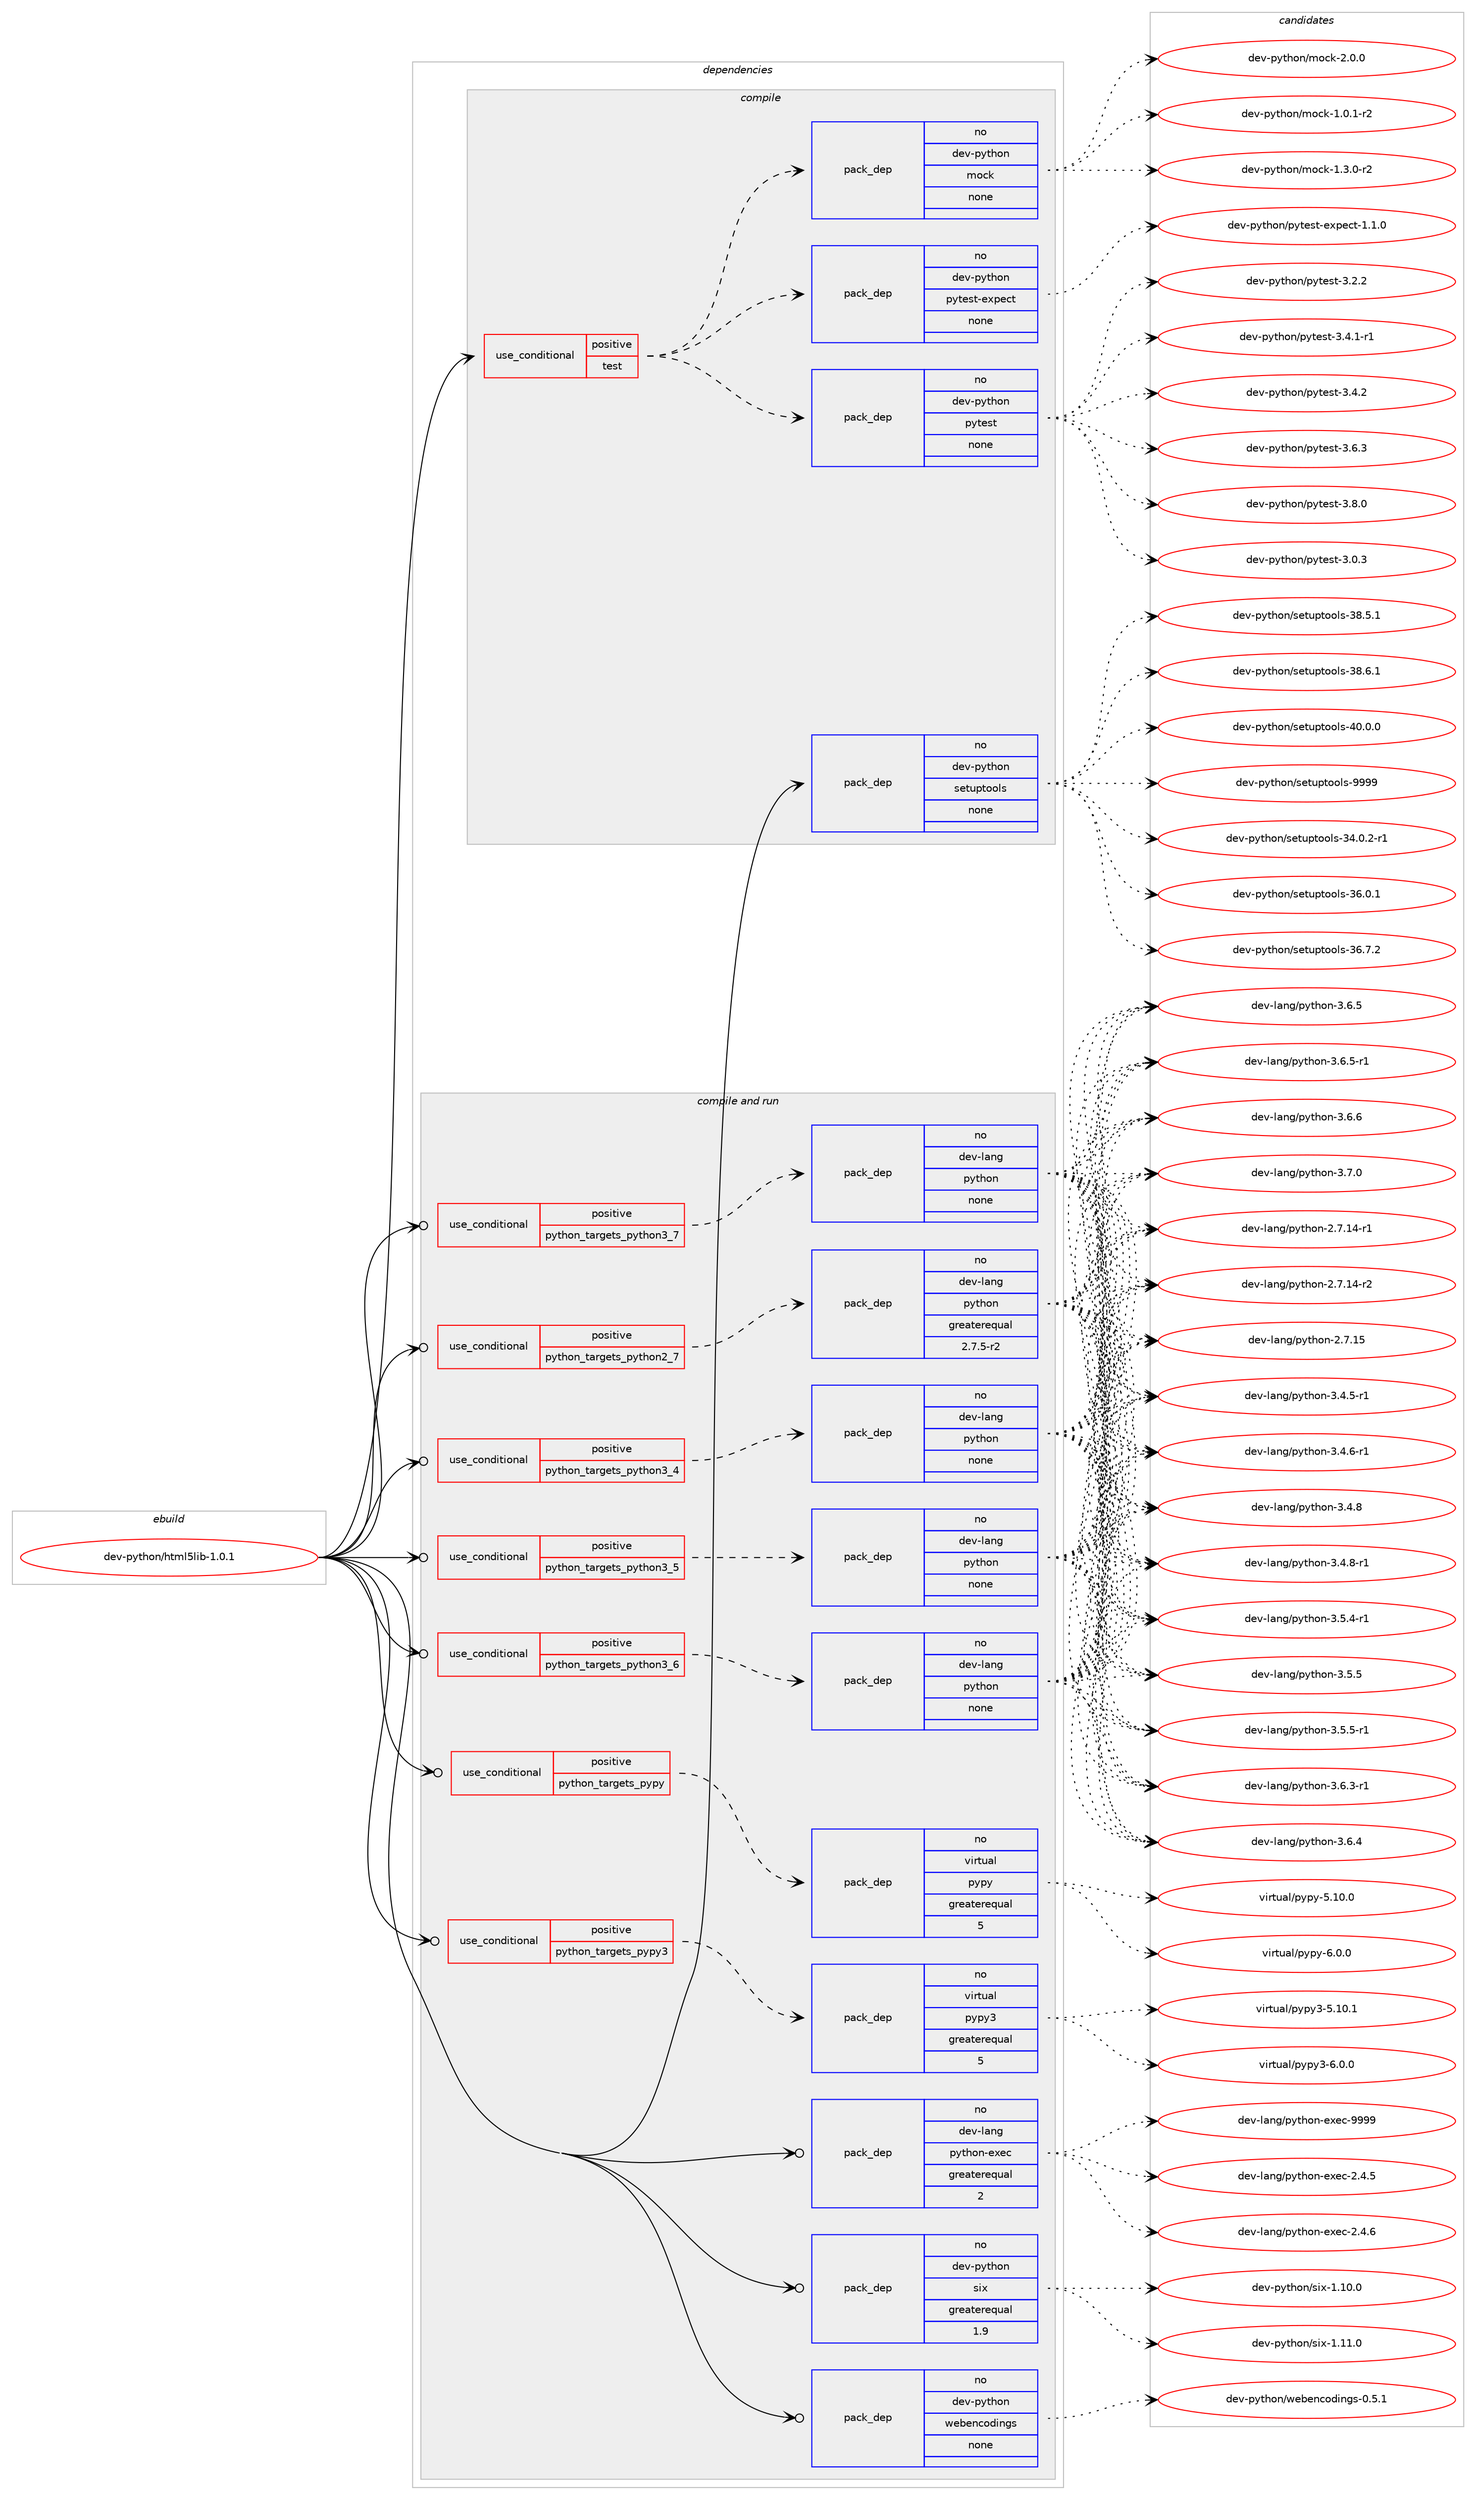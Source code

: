 digraph prolog {

# *************
# Graph options
# *************

newrank=true;
concentrate=true;
compound=true;
graph [rankdir=LR,fontname=Helvetica,fontsize=10,ranksep=1.5];#, ranksep=2.5, nodesep=0.2];
edge  [arrowhead=vee];
node  [fontname=Helvetica,fontsize=10];

# **********
# The ebuild
# **********

subgraph cluster_leftcol {
color=gray;
rank=same;
label=<<i>ebuild</i>>;
id [label="dev-python/html5lib-1.0.1", color=red, width=4, href="../dev-python/html5lib-1.0.1.svg"];
}

# ****************
# The dependencies
# ****************

subgraph cluster_midcol {
color=gray;
label=<<i>dependencies</i>>;
subgraph cluster_compile {
fillcolor="#eeeeee";
style=filled;
label=<<i>compile</i>>;
subgraph cond907 {
dependency3149 [label=<<TABLE BORDER="0" CELLBORDER="1" CELLSPACING="0" CELLPADDING="4"><TR><TD ROWSPAN="3" CELLPADDING="10">use_conditional</TD></TR><TR><TD>positive</TD></TR><TR><TD>test</TD></TR></TABLE>>, shape=none, color=red];
subgraph pack2166 {
dependency3150 [label=<<TABLE BORDER="0" CELLBORDER="1" CELLSPACING="0" CELLPADDING="4" WIDTH="220"><TR><TD ROWSPAN="6" CELLPADDING="30">pack_dep</TD></TR><TR><TD WIDTH="110">no</TD></TR><TR><TD>dev-python</TD></TR><TR><TD>pytest</TD></TR><TR><TD>none</TD></TR><TR><TD></TD></TR></TABLE>>, shape=none, color=blue];
}
dependency3149:e -> dependency3150:w [weight=20,style="dashed",arrowhead="vee"];
subgraph pack2167 {
dependency3151 [label=<<TABLE BORDER="0" CELLBORDER="1" CELLSPACING="0" CELLPADDING="4" WIDTH="220"><TR><TD ROWSPAN="6" CELLPADDING="30">pack_dep</TD></TR><TR><TD WIDTH="110">no</TD></TR><TR><TD>dev-python</TD></TR><TR><TD>pytest-expect</TD></TR><TR><TD>none</TD></TR><TR><TD></TD></TR></TABLE>>, shape=none, color=blue];
}
dependency3149:e -> dependency3151:w [weight=20,style="dashed",arrowhead="vee"];
subgraph pack2168 {
dependency3152 [label=<<TABLE BORDER="0" CELLBORDER="1" CELLSPACING="0" CELLPADDING="4" WIDTH="220"><TR><TD ROWSPAN="6" CELLPADDING="30">pack_dep</TD></TR><TR><TD WIDTH="110">no</TD></TR><TR><TD>dev-python</TD></TR><TR><TD>mock</TD></TR><TR><TD>none</TD></TR><TR><TD></TD></TR></TABLE>>, shape=none, color=blue];
}
dependency3149:e -> dependency3152:w [weight=20,style="dashed",arrowhead="vee"];
}
id:e -> dependency3149:w [weight=20,style="solid",arrowhead="vee"];
subgraph pack2169 {
dependency3153 [label=<<TABLE BORDER="0" CELLBORDER="1" CELLSPACING="0" CELLPADDING="4" WIDTH="220"><TR><TD ROWSPAN="6" CELLPADDING="30">pack_dep</TD></TR><TR><TD WIDTH="110">no</TD></TR><TR><TD>dev-python</TD></TR><TR><TD>setuptools</TD></TR><TR><TD>none</TD></TR><TR><TD></TD></TR></TABLE>>, shape=none, color=blue];
}
id:e -> dependency3153:w [weight=20,style="solid",arrowhead="vee"];
}
subgraph cluster_compileandrun {
fillcolor="#eeeeee";
style=filled;
label=<<i>compile and run</i>>;
subgraph cond908 {
dependency3154 [label=<<TABLE BORDER="0" CELLBORDER="1" CELLSPACING="0" CELLPADDING="4"><TR><TD ROWSPAN="3" CELLPADDING="10">use_conditional</TD></TR><TR><TD>positive</TD></TR><TR><TD>python_targets_pypy</TD></TR></TABLE>>, shape=none, color=red];
subgraph pack2170 {
dependency3155 [label=<<TABLE BORDER="0" CELLBORDER="1" CELLSPACING="0" CELLPADDING="4" WIDTH="220"><TR><TD ROWSPAN="6" CELLPADDING="30">pack_dep</TD></TR><TR><TD WIDTH="110">no</TD></TR><TR><TD>virtual</TD></TR><TR><TD>pypy</TD></TR><TR><TD>greaterequal</TD></TR><TR><TD>5</TD></TR></TABLE>>, shape=none, color=blue];
}
dependency3154:e -> dependency3155:w [weight=20,style="dashed",arrowhead="vee"];
}
id:e -> dependency3154:w [weight=20,style="solid",arrowhead="odotvee"];
subgraph cond909 {
dependency3156 [label=<<TABLE BORDER="0" CELLBORDER="1" CELLSPACING="0" CELLPADDING="4"><TR><TD ROWSPAN="3" CELLPADDING="10">use_conditional</TD></TR><TR><TD>positive</TD></TR><TR><TD>python_targets_pypy3</TD></TR></TABLE>>, shape=none, color=red];
subgraph pack2171 {
dependency3157 [label=<<TABLE BORDER="0" CELLBORDER="1" CELLSPACING="0" CELLPADDING="4" WIDTH="220"><TR><TD ROWSPAN="6" CELLPADDING="30">pack_dep</TD></TR><TR><TD WIDTH="110">no</TD></TR><TR><TD>virtual</TD></TR><TR><TD>pypy3</TD></TR><TR><TD>greaterequal</TD></TR><TR><TD>5</TD></TR></TABLE>>, shape=none, color=blue];
}
dependency3156:e -> dependency3157:w [weight=20,style="dashed",arrowhead="vee"];
}
id:e -> dependency3156:w [weight=20,style="solid",arrowhead="odotvee"];
subgraph cond910 {
dependency3158 [label=<<TABLE BORDER="0" CELLBORDER="1" CELLSPACING="0" CELLPADDING="4"><TR><TD ROWSPAN="3" CELLPADDING="10">use_conditional</TD></TR><TR><TD>positive</TD></TR><TR><TD>python_targets_python2_7</TD></TR></TABLE>>, shape=none, color=red];
subgraph pack2172 {
dependency3159 [label=<<TABLE BORDER="0" CELLBORDER="1" CELLSPACING="0" CELLPADDING="4" WIDTH="220"><TR><TD ROWSPAN="6" CELLPADDING="30">pack_dep</TD></TR><TR><TD WIDTH="110">no</TD></TR><TR><TD>dev-lang</TD></TR><TR><TD>python</TD></TR><TR><TD>greaterequal</TD></TR><TR><TD>2.7.5-r2</TD></TR></TABLE>>, shape=none, color=blue];
}
dependency3158:e -> dependency3159:w [weight=20,style="dashed",arrowhead="vee"];
}
id:e -> dependency3158:w [weight=20,style="solid",arrowhead="odotvee"];
subgraph cond911 {
dependency3160 [label=<<TABLE BORDER="0" CELLBORDER="1" CELLSPACING="0" CELLPADDING="4"><TR><TD ROWSPAN="3" CELLPADDING="10">use_conditional</TD></TR><TR><TD>positive</TD></TR><TR><TD>python_targets_python3_4</TD></TR></TABLE>>, shape=none, color=red];
subgraph pack2173 {
dependency3161 [label=<<TABLE BORDER="0" CELLBORDER="1" CELLSPACING="0" CELLPADDING="4" WIDTH="220"><TR><TD ROWSPAN="6" CELLPADDING="30">pack_dep</TD></TR><TR><TD WIDTH="110">no</TD></TR><TR><TD>dev-lang</TD></TR><TR><TD>python</TD></TR><TR><TD>none</TD></TR><TR><TD></TD></TR></TABLE>>, shape=none, color=blue];
}
dependency3160:e -> dependency3161:w [weight=20,style="dashed",arrowhead="vee"];
}
id:e -> dependency3160:w [weight=20,style="solid",arrowhead="odotvee"];
subgraph cond912 {
dependency3162 [label=<<TABLE BORDER="0" CELLBORDER="1" CELLSPACING="0" CELLPADDING="4"><TR><TD ROWSPAN="3" CELLPADDING="10">use_conditional</TD></TR><TR><TD>positive</TD></TR><TR><TD>python_targets_python3_5</TD></TR></TABLE>>, shape=none, color=red];
subgraph pack2174 {
dependency3163 [label=<<TABLE BORDER="0" CELLBORDER="1" CELLSPACING="0" CELLPADDING="4" WIDTH="220"><TR><TD ROWSPAN="6" CELLPADDING="30">pack_dep</TD></TR><TR><TD WIDTH="110">no</TD></TR><TR><TD>dev-lang</TD></TR><TR><TD>python</TD></TR><TR><TD>none</TD></TR><TR><TD></TD></TR></TABLE>>, shape=none, color=blue];
}
dependency3162:e -> dependency3163:w [weight=20,style="dashed",arrowhead="vee"];
}
id:e -> dependency3162:w [weight=20,style="solid",arrowhead="odotvee"];
subgraph cond913 {
dependency3164 [label=<<TABLE BORDER="0" CELLBORDER="1" CELLSPACING="0" CELLPADDING="4"><TR><TD ROWSPAN="3" CELLPADDING="10">use_conditional</TD></TR><TR><TD>positive</TD></TR><TR><TD>python_targets_python3_6</TD></TR></TABLE>>, shape=none, color=red];
subgraph pack2175 {
dependency3165 [label=<<TABLE BORDER="0" CELLBORDER="1" CELLSPACING="0" CELLPADDING="4" WIDTH="220"><TR><TD ROWSPAN="6" CELLPADDING="30">pack_dep</TD></TR><TR><TD WIDTH="110">no</TD></TR><TR><TD>dev-lang</TD></TR><TR><TD>python</TD></TR><TR><TD>none</TD></TR><TR><TD></TD></TR></TABLE>>, shape=none, color=blue];
}
dependency3164:e -> dependency3165:w [weight=20,style="dashed",arrowhead="vee"];
}
id:e -> dependency3164:w [weight=20,style="solid",arrowhead="odotvee"];
subgraph cond914 {
dependency3166 [label=<<TABLE BORDER="0" CELLBORDER="1" CELLSPACING="0" CELLPADDING="4"><TR><TD ROWSPAN="3" CELLPADDING="10">use_conditional</TD></TR><TR><TD>positive</TD></TR><TR><TD>python_targets_python3_7</TD></TR></TABLE>>, shape=none, color=red];
subgraph pack2176 {
dependency3167 [label=<<TABLE BORDER="0" CELLBORDER="1" CELLSPACING="0" CELLPADDING="4" WIDTH="220"><TR><TD ROWSPAN="6" CELLPADDING="30">pack_dep</TD></TR><TR><TD WIDTH="110">no</TD></TR><TR><TD>dev-lang</TD></TR><TR><TD>python</TD></TR><TR><TD>none</TD></TR><TR><TD></TD></TR></TABLE>>, shape=none, color=blue];
}
dependency3166:e -> dependency3167:w [weight=20,style="dashed",arrowhead="vee"];
}
id:e -> dependency3166:w [weight=20,style="solid",arrowhead="odotvee"];
subgraph pack2177 {
dependency3168 [label=<<TABLE BORDER="0" CELLBORDER="1" CELLSPACING="0" CELLPADDING="4" WIDTH="220"><TR><TD ROWSPAN="6" CELLPADDING="30">pack_dep</TD></TR><TR><TD WIDTH="110">no</TD></TR><TR><TD>dev-lang</TD></TR><TR><TD>python-exec</TD></TR><TR><TD>greaterequal</TD></TR><TR><TD>2</TD></TR></TABLE>>, shape=none, color=blue];
}
id:e -> dependency3168:w [weight=20,style="solid",arrowhead="odotvee"];
subgraph pack2178 {
dependency3169 [label=<<TABLE BORDER="0" CELLBORDER="1" CELLSPACING="0" CELLPADDING="4" WIDTH="220"><TR><TD ROWSPAN="6" CELLPADDING="30">pack_dep</TD></TR><TR><TD WIDTH="110">no</TD></TR><TR><TD>dev-python</TD></TR><TR><TD>six</TD></TR><TR><TD>greaterequal</TD></TR><TR><TD>1.9</TD></TR></TABLE>>, shape=none, color=blue];
}
id:e -> dependency3169:w [weight=20,style="solid",arrowhead="odotvee"];
subgraph pack2179 {
dependency3170 [label=<<TABLE BORDER="0" CELLBORDER="1" CELLSPACING="0" CELLPADDING="4" WIDTH="220"><TR><TD ROWSPAN="6" CELLPADDING="30">pack_dep</TD></TR><TR><TD WIDTH="110">no</TD></TR><TR><TD>dev-python</TD></TR><TR><TD>webencodings</TD></TR><TR><TD>none</TD></TR><TR><TD></TD></TR></TABLE>>, shape=none, color=blue];
}
id:e -> dependency3170:w [weight=20,style="solid",arrowhead="odotvee"];
}
subgraph cluster_run {
fillcolor="#eeeeee";
style=filled;
label=<<i>run</i>>;
}
}

# **************
# The candidates
# **************

subgraph cluster_choices {
rank=same;
color=gray;
label=<<i>candidates</i>>;

subgraph choice2166 {
color=black;
nodesep=1;
choice1001011184511212111610411111047112121116101115116455146484651 [label="dev-python/pytest-3.0.3", color=red, width=4,href="../dev-python/pytest-3.0.3.svg"];
choice1001011184511212111610411111047112121116101115116455146504650 [label="dev-python/pytest-3.2.2", color=red, width=4,href="../dev-python/pytest-3.2.2.svg"];
choice10010111845112121116104111110471121211161011151164551465246494511449 [label="dev-python/pytest-3.4.1-r1", color=red, width=4,href="../dev-python/pytest-3.4.1-r1.svg"];
choice1001011184511212111610411111047112121116101115116455146524650 [label="dev-python/pytest-3.4.2", color=red, width=4,href="../dev-python/pytest-3.4.2.svg"];
choice1001011184511212111610411111047112121116101115116455146544651 [label="dev-python/pytest-3.6.3", color=red, width=4,href="../dev-python/pytest-3.6.3.svg"];
choice1001011184511212111610411111047112121116101115116455146564648 [label="dev-python/pytest-3.8.0", color=red, width=4,href="../dev-python/pytest-3.8.0.svg"];
dependency3150:e -> choice1001011184511212111610411111047112121116101115116455146484651:w [style=dotted,weight="100"];
dependency3150:e -> choice1001011184511212111610411111047112121116101115116455146504650:w [style=dotted,weight="100"];
dependency3150:e -> choice10010111845112121116104111110471121211161011151164551465246494511449:w [style=dotted,weight="100"];
dependency3150:e -> choice1001011184511212111610411111047112121116101115116455146524650:w [style=dotted,weight="100"];
dependency3150:e -> choice1001011184511212111610411111047112121116101115116455146544651:w [style=dotted,weight="100"];
dependency3150:e -> choice1001011184511212111610411111047112121116101115116455146564648:w [style=dotted,weight="100"];
}
subgraph choice2167 {
color=black;
nodesep=1;
choice10010111845112121116104111110471121211161011151164510112011210199116454946494648 [label="dev-python/pytest-expect-1.1.0", color=red, width=4,href="../dev-python/pytest-expect-1.1.0.svg"];
dependency3151:e -> choice10010111845112121116104111110471121211161011151164510112011210199116454946494648:w [style=dotted,weight="100"];
}
subgraph choice2168 {
color=black;
nodesep=1;
choice1001011184511212111610411111047109111991074549464846494511450 [label="dev-python/mock-1.0.1-r2", color=red, width=4,href="../dev-python/mock-1.0.1-r2.svg"];
choice1001011184511212111610411111047109111991074549465146484511450 [label="dev-python/mock-1.3.0-r2", color=red, width=4,href="../dev-python/mock-1.3.0-r2.svg"];
choice100101118451121211161041111104710911199107455046484648 [label="dev-python/mock-2.0.0", color=red, width=4,href="../dev-python/mock-2.0.0.svg"];
dependency3152:e -> choice1001011184511212111610411111047109111991074549464846494511450:w [style=dotted,weight="100"];
dependency3152:e -> choice1001011184511212111610411111047109111991074549465146484511450:w [style=dotted,weight="100"];
dependency3152:e -> choice100101118451121211161041111104710911199107455046484648:w [style=dotted,weight="100"];
}
subgraph choice2169 {
color=black;
nodesep=1;
choice1001011184511212111610411111047115101116117112116111111108115455152464846504511449 [label="dev-python/setuptools-34.0.2-r1", color=red, width=4,href="../dev-python/setuptools-34.0.2-r1.svg"];
choice100101118451121211161041111104711510111611711211611111110811545515446484649 [label="dev-python/setuptools-36.0.1", color=red, width=4,href="../dev-python/setuptools-36.0.1.svg"];
choice100101118451121211161041111104711510111611711211611111110811545515446554650 [label="dev-python/setuptools-36.7.2", color=red, width=4,href="../dev-python/setuptools-36.7.2.svg"];
choice100101118451121211161041111104711510111611711211611111110811545515646534649 [label="dev-python/setuptools-38.5.1", color=red, width=4,href="../dev-python/setuptools-38.5.1.svg"];
choice100101118451121211161041111104711510111611711211611111110811545515646544649 [label="dev-python/setuptools-38.6.1", color=red, width=4,href="../dev-python/setuptools-38.6.1.svg"];
choice100101118451121211161041111104711510111611711211611111110811545524846484648 [label="dev-python/setuptools-40.0.0", color=red, width=4,href="../dev-python/setuptools-40.0.0.svg"];
choice10010111845112121116104111110471151011161171121161111111081154557575757 [label="dev-python/setuptools-9999", color=red, width=4,href="../dev-python/setuptools-9999.svg"];
dependency3153:e -> choice1001011184511212111610411111047115101116117112116111111108115455152464846504511449:w [style=dotted,weight="100"];
dependency3153:e -> choice100101118451121211161041111104711510111611711211611111110811545515446484649:w [style=dotted,weight="100"];
dependency3153:e -> choice100101118451121211161041111104711510111611711211611111110811545515446554650:w [style=dotted,weight="100"];
dependency3153:e -> choice100101118451121211161041111104711510111611711211611111110811545515646534649:w [style=dotted,weight="100"];
dependency3153:e -> choice100101118451121211161041111104711510111611711211611111110811545515646544649:w [style=dotted,weight="100"];
dependency3153:e -> choice100101118451121211161041111104711510111611711211611111110811545524846484648:w [style=dotted,weight="100"];
dependency3153:e -> choice10010111845112121116104111110471151011161171121161111111081154557575757:w [style=dotted,weight="100"];
}
subgraph choice2170 {
color=black;
nodesep=1;
choice118105114116117971084711212111212145534649484648 [label="virtual/pypy-5.10.0", color=red, width=4,href="../virtual/pypy-5.10.0.svg"];
choice1181051141161179710847112121112121455446484648 [label="virtual/pypy-6.0.0", color=red, width=4,href="../virtual/pypy-6.0.0.svg"];
dependency3155:e -> choice118105114116117971084711212111212145534649484648:w [style=dotted,weight="100"];
dependency3155:e -> choice1181051141161179710847112121112121455446484648:w [style=dotted,weight="100"];
}
subgraph choice2171 {
color=black;
nodesep=1;
choice11810511411611797108471121211121215145534649484649 [label="virtual/pypy3-5.10.1", color=red, width=4,href="../virtual/pypy3-5.10.1.svg"];
choice118105114116117971084711212111212151455446484648 [label="virtual/pypy3-6.0.0", color=red, width=4,href="../virtual/pypy3-6.0.0.svg"];
dependency3157:e -> choice11810511411611797108471121211121215145534649484649:w [style=dotted,weight="100"];
dependency3157:e -> choice118105114116117971084711212111212151455446484648:w [style=dotted,weight="100"];
}
subgraph choice2172 {
color=black;
nodesep=1;
choice100101118451089711010347112121116104111110455046554649524511449 [label="dev-lang/python-2.7.14-r1", color=red, width=4,href="../dev-lang/python-2.7.14-r1.svg"];
choice100101118451089711010347112121116104111110455046554649524511450 [label="dev-lang/python-2.7.14-r2", color=red, width=4,href="../dev-lang/python-2.7.14-r2.svg"];
choice10010111845108971101034711212111610411111045504655464953 [label="dev-lang/python-2.7.15", color=red, width=4,href="../dev-lang/python-2.7.15.svg"];
choice1001011184510897110103471121211161041111104551465246534511449 [label="dev-lang/python-3.4.5-r1", color=red, width=4,href="../dev-lang/python-3.4.5-r1.svg"];
choice1001011184510897110103471121211161041111104551465246544511449 [label="dev-lang/python-3.4.6-r1", color=red, width=4,href="../dev-lang/python-3.4.6-r1.svg"];
choice100101118451089711010347112121116104111110455146524656 [label="dev-lang/python-3.4.8", color=red, width=4,href="../dev-lang/python-3.4.8.svg"];
choice1001011184510897110103471121211161041111104551465246564511449 [label="dev-lang/python-3.4.8-r1", color=red, width=4,href="../dev-lang/python-3.4.8-r1.svg"];
choice1001011184510897110103471121211161041111104551465346524511449 [label="dev-lang/python-3.5.4-r1", color=red, width=4,href="../dev-lang/python-3.5.4-r1.svg"];
choice100101118451089711010347112121116104111110455146534653 [label="dev-lang/python-3.5.5", color=red, width=4,href="../dev-lang/python-3.5.5.svg"];
choice1001011184510897110103471121211161041111104551465346534511449 [label="dev-lang/python-3.5.5-r1", color=red, width=4,href="../dev-lang/python-3.5.5-r1.svg"];
choice1001011184510897110103471121211161041111104551465446514511449 [label="dev-lang/python-3.6.3-r1", color=red, width=4,href="../dev-lang/python-3.6.3-r1.svg"];
choice100101118451089711010347112121116104111110455146544652 [label="dev-lang/python-3.6.4", color=red, width=4,href="../dev-lang/python-3.6.4.svg"];
choice100101118451089711010347112121116104111110455146544653 [label="dev-lang/python-3.6.5", color=red, width=4,href="../dev-lang/python-3.6.5.svg"];
choice1001011184510897110103471121211161041111104551465446534511449 [label="dev-lang/python-3.6.5-r1", color=red, width=4,href="../dev-lang/python-3.6.5-r1.svg"];
choice100101118451089711010347112121116104111110455146544654 [label="dev-lang/python-3.6.6", color=red, width=4,href="../dev-lang/python-3.6.6.svg"];
choice100101118451089711010347112121116104111110455146554648 [label="dev-lang/python-3.7.0", color=red, width=4,href="../dev-lang/python-3.7.0.svg"];
dependency3159:e -> choice100101118451089711010347112121116104111110455046554649524511449:w [style=dotted,weight="100"];
dependency3159:e -> choice100101118451089711010347112121116104111110455046554649524511450:w [style=dotted,weight="100"];
dependency3159:e -> choice10010111845108971101034711212111610411111045504655464953:w [style=dotted,weight="100"];
dependency3159:e -> choice1001011184510897110103471121211161041111104551465246534511449:w [style=dotted,weight="100"];
dependency3159:e -> choice1001011184510897110103471121211161041111104551465246544511449:w [style=dotted,weight="100"];
dependency3159:e -> choice100101118451089711010347112121116104111110455146524656:w [style=dotted,weight="100"];
dependency3159:e -> choice1001011184510897110103471121211161041111104551465246564511449:w [style=dotted,weight="100"];
dependency3159:e -> choice1001011184510897110103471121211161041111104551465346524511449:w [style=dotted,weight="100"];
dependency3159:e -> choice100101118451089711010347112121116104111110455146534653:w [style=dotted,weight="100"];
dependency3159:e -> choice1001011184510897110103471121211161041111104551465346534511449:w [style=dotted,weight="100"];
dependency3159:e -> choice1001011184510897110103471121211161041111104551465446514511449:w [style=dotted,weight="100"];
dependency3159:e -> choice100101118451089711010347112121116104111110455146544652:w [style=dotted,weight="100"];
dependency3159:e -> choice100101118451089711010347112121116104111110455146544653:w [style=dotted,weight="100"];
dependency3159:e -> choice1001011184510897110103471121211161041111104551465446534511449:w [style=dotted,weight="100"];
dependency3159:e -> choice100101118451089711010347112121116104111110455146544654:w [style=dotted,weight="100"];
dependency3159:e -> choice100101118451089711010347112121116104111110455146554648:w [style=dotted,weight="100"];
}
subgraph choice2173 {
color=black;
nodesep=1;
choice100101118451089711010347112121116104111110455046554649524511449 [label="dev-lang/python-2.7.14-r1", color=red, width=4,href="../dev-lang/python-2.7.14-r1.svg"];
choice100101118451089711010347112121116104111110455046554649524511450 [label="dev-lang/python-2.7.14-r2", color=red, width=4,href="../dev-lang/python-2.7.14-r2.svg"];
choice10010111845108971101034711212111610411111045504655464953 [label="dev-lang/python-2.7.15", color=red, width=4,href="../dev-lang/python-2.7.15.svg"];
choice1001011184510897110103471121211161041111104551465246534511449 [label="dev-lang/python-3.4.5-r1", color=red, width=4,href="../dev-lang/python-3.4.5-r1.svg"];
choice1001011184510897110103471121211161041111104551465246544511449 [label="dev-lang/python-3.4.6-r1", color=red, width=4,href="../dev-lang/python-3.4.6-r1.svg"];
choice100101118451089711010347112121116104111110455146524656 [label="dev-lang/python-3.4.8", color=red, width=4,href="../dev-lang/python-3.4.8.svg"];
choice1001011184510897110103471121211161041111104551465246564511449 [label="dev-lang/python-3.4.8-r1", color=red, width=4,href="../dev-lang/python-3.4.8-r1.svg"];
choice1001011184510897110103471121211161041111104551465346524511449 [label="dev-lang/python-3.5.4-r1", color=red, width=4,href="../dev-lang/python-3.5.4-r1.svg"];
choice100101118451089711010347112121116104111110455146534653 [label="dev-lang/python-3.5.5", color=red, width=4,href="../dev-lang/python-3.5.5.svg"];
choice1001011184510897110103471121211161041111104551465346534511449 [label="dev-lang/python-3.5.5-r1", color=red, width=4,href="../dev-lang/python-3.5.5-r1.svg"];
choice1001011184510897110103471121211161041111104551465446514511449 [label="dev-lang/python-3.6.3-r1", color=red, width=4,href="../dev-lang/python-3.6.3-r1.svg"];
choice100101118451089711010347112121116104111110455146544652 [label="dev-lang/python-3.6.4", color=red, width=4,href="../dev-lang/python-3.6.4.svg"];
choice100101118451089711010347112121116104111110455146544653 [label="dev-lang/python-3.6.5", color=red, width=4,href="../dev-lang/python-3.6.5.svg"];
choice1001011184510897110103471121211161041111104551465446534511449 [label="dev-lang/python-3.6.5-r1", color=red, width=4,href="../dev-lang/python-3.6.5-r1.svg"];
choice100101118451089711010347112121116104111110455146544654 [label="dev-lang/python-3.6.6", color=red, width=4,href="../dev-lang/python-3.6.6.svg"];
choice100101118451089711010347112121116104111110455146554648 [label="dev-lang/python-3.7.0", color=red, width=4,href="../dev-lang/python-3.7.0.svg"];
dependency3161:e -> choice100101118451089711010347112121116104111110455046554649524511449:w [style=dotted,weight="100"];
dependency3161:e -> choice100101118451089711010347112121116104111110455046554649524511450:w [style=dotted,weight="100"];
dependency3161:e -> choice10010111845108971101034711212111610411111045504655464953:w [style=dotted,weight="100"];
dependency3161:e -> choice1001011184510897110103471121211161041111104551465246534511449:w [style=dotted,weight="100"];
dependency3161:e -> choice1001011184510897110103471121211161041111104551465246544511449:w [style=dotted,weight="100"];
dependency3161:e -> choice100101118451089711010347112121116104111110455146524656:w [style=dotted,weight="100"];
dependency3161:e -> choice1001011184510897110103471121211161041111104551465246564511449:w [style=dotted,weight="100"];
dependency3161:e -> choice1001011184510897110103471121211161041111104551465346524511449:w [style=dotted,weight="100"];
dependency3161:e -> choice100101118451089711010347112121116104111110455146534653:w [style=dotted,weight="100"];
dependency3161:e -> choice1001011184510897110103471121211161041111104551465346534511449:w [style=dotted,weight="100"];
dependency3161:e -> choice1001011184510897110103471121211161041111104551465446514511449:w [style=dotted,weight="100"];
dependency3161:e -> choice100101118451089711010347112121116104111110455146544652:w [style=dotted,weight="100"];
dependency3161:e -> choice100101118451089711010347112121116104111110455146544653:w [style=dotted,weight="100"];
dependency3161:e -> choice1001011184510897110103471121211161041111104551465446534511449:w [style=dotted,weight="100"];
dependency3161:e -> choice100101118451089711010347112121116104111110455146544654:w [style=dotted,weight="100"];
dependency3161:e -> choice100101118451089711010347112121116104111110455146554648:w [style=dotted,weight="100"];
}
subgraph choice2174 {
color=black;
nodesep=1;
choice100101118451089711010347112121116104111110455046554649524511449 [label="dev-lang/python-2.7.14-r1", color=red, width=4,href="../dev-lang/python-2.7.14-r1.svg"];
choice100101118451089711010347112121116104111110455046554649524511450 [label="dev-lang/python-2.7.14-r2", color=red, width=4,href="../dev-lang/python-2.7.14-r2.svg"];
choice10010111845108971101034711212111610411111045504655464953 [label="dev-lang/python-2.7.15", color=red, width=4,href="../dev-lang/python-2.7.15.svg"];
choice1001011184510897110103471121211161041111104551465246534511449 [label="dev-lang/python-3.4.5-r1", color=red, width=4,href="../dev-lang/python-3.4.5-r1.svg"];
choice1001011184510897110103471121211161041111104551465246544511449 [label="dev-lang/python-3.4.6-r1", color=red, width=4,href="../dev-lang/python-3.4.6-r1.svg"];
choice100101118451089711010347112121116104111110455146524656 [label="dev-lang/python-3.4.8", color=red, width=4,href="../dev-lang/python-3.4.8.svg"];
choice1001011184510897110103471121211161041111104551465246564511449 [label="dev-lang/python-3.4.8-r1", color=red, width=4,href="../dev-lang/python-3.4.8-r1.svg"];
choice1001011184510897110103471121211161041111104551465346524511449 [label="dev-lang/python-3.5.4-r1", color=red, width=4,href="../dev-lang/python-3.5.4-r1.svg"];
choice100101118451089711010347112121116104111110455146534653 [label="dev-lang/python-3.5.5", color=red, width=4,href="../dev-lang/python-3.5.5.svg"];
choice1001011184510897110103471121211161041111104551465346534511449 [label="dev-lang/python-3.5.5-r1", color=red, width=4,href="../dev-lang/python-3.5.5-r1.svg"];
choice1001011184510897110103471121211161041111104551465446514511449 [label="dev-lang/python-3.6.3-r1", color=red, width=4,href="../dev-lang/python-3.6.3-r1.svg"];
choice100101118451089711010347112121116104111110455146544652 [label="dev-lang/python-3.6.4", color=red, width=4,href="../dev-lang/python-3.6.4.svg"];
choice100101118451089711010347112121116104111110455146544653 [label="dev-lang/python-3.6.5", color=red, width=4,href="../dev-lang/python-3.6.5.svg"];
choice1001011184510897110103471121211161041111104551465446534511449 [label="dev-lang/python-3.6.5-r1", color=red, width=4,href="../dev-lang/python-3.6.5-r1.svg"];
choice100101118451089711010347112121116104111110455146544654 [label="dev-lang/python-3.6.6", color=red, width=4,href="../dev-lang/python-3.6.6.svg"];
choice100101118451089711010347112121116104111110455146554648 [label="dev-lang/python-3.7.0", color=red, width=4,href="../dev-lang/python-3.7.0.svg"];
dependency3163:e -> choice100101118451089711010347112121116104111110455046554649524511449:w [style=dotted,weight="100"];
dependency3163:e -> choice100101118451089711010347112121116104111110455046554649524511450:w [style=dotted,weight="100"];
dependency3163:e -> choice10010111845108971101034711212111610411111045504655464953:w [style=dotted,weight="100"];
dependency3163:e -> choice1001011184510897110103471121211161041111104551465246534511449:w [style=dotted,weight="100"];
dependency3163:e -> choice1001011184510897110103471121211161041111104551465246544511449:w [style=dotted,weight="100"];
dependency3163:e -> choice100101118451089711010347112121116104111110455146524656:w [style=dotted,weight="100"];
dependency3163:e -> choice1001011184510897110103471121211161041111104551465246564511449:w [style=dotted,weight="100"];
dependency3163:e -> choice1001011184510897110103471121211161041111104551465346524511449:w [style=dotted,weight="100"];
dependency3163:e -> choice100101118451089711010347112121116104111110455146534653:w [style=dotted,weight="100"];
dependency3163:e -> choice1001011184510897110103471121211161041111104551465346534511449:w [style=dotted,weight="100"];
dependency3163:e -> choice1001011184510897110103471121211161041111104551465446514511449:w [style=dotted,weight="100"];
dependency3163:e -> choice100101118451089711010347112121116104111110455146544652:w [style=dotted,weight="100"];
dependency3163:e -> choice100101118451089711010347112121116104111110455146544653:w [style=dotted,weight="100"];
dependency3163:e -> choice1001011184510897110103471121211161041111104551465446534511449:w [style=dotted,weight="100"];
dependency3163:e -> choice100101118451089711010347112121116104111110455146544654:w [style=dotted,weight="100"];
dependency3163:e -> choice100101118451089711010347112121116104111110455146554648:w [style=dotted,weight="100"];
}
subgraph choice2175 {
color=black;
nodesep=1;
choice100101118451089711010347112121116104111110455046554649524511449 [label="dev-lang/python-2.7.14-r1", color=red, width=4,href="../dev-lang/python-2.7.14-r1.svg"];
choice100101118451089711010347112121116104111110455046554649524511450 [label="dev-lang/python-2.7.14-r2", color=red, width=4,href="../dev-lang/python-2.7.14-r2.svg"];
choice10010111845108971101034711212111610411111045504655464953 [label="dev-lang/python-2.7.15", color=red, width=4,href="../dev-lang/python-2.7.15.svg"];
choice1001011184510897110103471121211161041111104551465246534511449 [label="dev-lang/python-3.4.5-r1", color=red, width=4,href="../dev-lang/python-3.4.5-r1.svg"];
choice1001011184510897110103471121211161041111104551465246544511449 [label="dev-lang/python-3.4.6-r1", color=red, width=4,href="../dev-lang/python-3.4.6-r1.svg"];
choice100101118451089711010347112121116104111110455146524656 [label="dev-lang/python-3.4.8", color=red, width=4,href="../dev-lang/python-3.4.8.svg"];
choice1001011184510897110103471121211161041111104551465246564511449 [label="dev-lang/python-3.4.8-r1", color=red, width=4,href="../dev-lang/python-3.4.8-r1.svg"];
choice1001011184510897110103471121211161041111104551465346524511449 [label="dev-lang/python-3.5.4-r1", color=red, width=4,href="../dev-lang/python-3.5.4-r1.svg"];
choice100101118451089711010347112121116104111110455146534653 [label="dev-lang/python-3.5.5", color=red, width=4,href="../dev-lang/python-3.5.5.svg"];
choice1001011184510897110103471121211161041111104551465346534511449 [label="dev-lang/python-3.5.5-r1", color=red, width=4,href="../dev-lang/python-3.5.5-r1.svg"];
choice1001011184510897110103471121211161041111104551465446514511449 [label="dev-lang/python-3.6.3-r1", color=red, width=4,href="../dev-lang/python-3.6.3-r1.svg"];
choice100101118451089711010347112121116104111110455146544652 [label="dev-lang/python-3.6.4", color=red, width=4,href="../dev-lang/python-3.6.4.svg"];
choice100101118451089711010347112121116104111110455146544653 [label="dev-lang/python-3.6.5", color=red, width=4,href="../dev-lang/python-3.6.5.svg"];
choice1001011184510897110103471121211161041111104551465446534511449 [label="dev-lang/python-3.6.5-r1", color=red, width=4,href="../dev-lang/python-3.6.5-r1.svg"];
choice100101118451089711010347112121116104111110455146544654 [label="dev-lang/python-3.6.6", color=red, width=4,href="../dev-lang/python-3.6.6.svg"];
choice100101118451089711010347112121116104111110455146554648 [label="dev-lang/python-3.7.0", color=red, width=4,href="../dev-lang/python-3.7.0.svg"];
dependency3165:e -> choice100101118451089711010347112121116104111110455046554649524511449:w [style=dotted,weight="100"];
dependency3165:e -> choice100101118451089711010347112121116104111110455046554649524511450:w [style=dotted,weight="100"];
dependency3165:e -> choice10010111845108971101034711212111610411111045504655464953:w [style=dotted,weight="100"];
dependency3165:e -> choice1001011184510897110103471121211161041111104551465246534511449:w [style=dotted,weight="100"];
dependency3165:e -> choice1001011184510897110103471121211161041111104551465246544511449:w [style=dotted,weight="100"];
dependency3165:e -> choice100101118451089711010347112121116104111110455146524656:w [style=dotted,weight="100"];
dependency3165:e -> choice1001011184510897110103471121211161041111104551465246564511449:w [style=dotted,weight="100"];
dependency3165:e -> choice1001011184510897110103471121211161041111104551465346524511449:w [style=dotted,weight="100"];
dependency3165:e -> choice100101118451089711010347112121116104111110455146534653:w [style=dotted,weight="100"];
dependency3165:e -> choice1001011184510897110103471121211161041111104551465346534511449:w [style=dotted,weight="100"];
dependency3165:e -> choice1001011184510897110103471121211161041111104551465446514511449:w [style=dotted,weight="100"];
dependency3165:e -> choice100101118451089711010347112121116104111110455146544652:w [style=dotted,weight="100"];
dependency3165:e -> choice100101118451089711010347112121116104111110455146544653:w [style=dotted,weight="100"];
dependency3165:e -> choice1001011184510897110103471121211161041111104551465446534511449:w [style=dotted,weight="100"];
dependency3165:e -> choice100101118451089711010347112121116104111110455146544654:w [style=dotted,weight="100"];
dependency3165:e -> choice100101118451089711010347112121116104111110455146554648:w [style=dotted,weight="100"];
}
subgraph choice2176 {
color=black;
nodesep=1;
choice100101118451089711010347112121116104111110455046554649524511449 [label="dev-lang/python-2.7.14-r1", color=red, width=4,href="../dev-lang/python-2.7.14-r1.svg"];
choice100101118451089711010347112121116104111110455046554649524511450 [label="dev-lang/python-2.7.14-r2", color=red, width=4,href="../dev-lang/python-2.7.14-r2.svg"];
choice10010111845108971101034711212111610411111045504655464953 [label="dev-lang/python-2.7.15", color=red, width=4,href="../dev-lang/python-2.7.15.svg"];
choice1001011184510897110103471121211161041111104551465246534511449 [label="dev-lang/python-3.4.5-r1", color=red, width=4,href="../dev-lang/python-3.4.5-r1.svg"];
choice1001011184510897110103471121211161041111104551465246544511449 [label="dev-lang/python-3.4.6-r1", color=red, width=4,href="../dev-lang/python-3.4.6-r1.svg"];
choice100101118451089711010347112121116104111110455146524656 [label="dev-lang/python-3.4.8", color=red, width=4,href="../dev-lang/python-3.4.8.svg"];
choice1001011184510897110103471121211161041111104551465246564511449 [label="dev-lang/python-3.4.8-r1", color=red, width=4,href="../dev-lang/python-3.4.8-r1.svg"];
choice1001011184510897110103471121211161041111104551465346524511449 [label="dev-lang/python-3.5.4-r1", color=red, width=4,href="../dev-lang/python-3.5.4-r1.svg"];
choice100101118451089711010347112121116104111110455146534653 [label="dev-lang/python-3.5.5", color=red, width=4,href="../dev-lang/python-3.5.5.svg"];
choice1001011184510897110103471121211161041111104551465346534511449 [label="dev-lang/python-3.5.5-r1", color=red, width=4,href="../dev-lang/python-3.5.5-r1.svg"];
choice1001011184510897110103471121211161041111104551465446514511449 [label="dev-lang/python-3.6.3-r1", color=red, width=4,href="../dev-lang/python-3.6.3-r1.svg"];
choice100101118451089711010347112121116104111110455146544652 [label="dev-lang/python-3.6.4", color=red, width=4,href="../dev-lang/python-3.6.4.svg"];
choice100101118451089711010347112121116104111110455146544653 [label="dev-lang/python-3.6.5", color=red, width=4,href="../dev-lang/python-3.6.5.svg"];
choice1001011184510897110103471121211161041111104551465446534511449 [label="dev-lang/python-3.6.5-r1", color=red, width=4,href="../dev-lang/python-3.6.5-r1.svg"];
choice100101118451089711010347112121116104111110455146544654 [label="dev-lang/python-3.6.6", color=red, width=4,href="../dev-lang/python-3.6.6.svg"];
choice100101118451089711010347112121116104111110455146554648 [label="dev-lang/python-3.7.0", color=red, width=4,href="../dev-lang/python-3.7.0.svg"];
dependency3167:e -> choice100101118451089711010347112121116104111110455046554649524511449:w [style=dotted,weight="100"];
dependency3167:e -> choice100101118451089711010347112121116104111110455046554649524511450:w [style=dotted,weight="100"];
dependency3167:e -> choice10010111845108971101034711212111610411111045504655464953:w [style=dotted,weight="100"];
dependency3167:e -> choice1001011184510897110103471121211161041111104551465246534511449:w [style=dotted,weight="100"];
dependency3167:e -> choice1001011184510897110103471121211161041111104551465246544511449:w [style=dotted,weight="100"];
dependency3167:e -> choice100101118451089711010347112121116104111110455146524656:w [style=dotted,weight="100"];
dependency3167:e -> choice1001011184510897110103471121211161041111104551465246564511449:w [style=dotted,weight="100"];
dependency3167:e -> choice1001011184510897110103471121211161041111104551465346524511449:w [style=dotted,weight="100"];
dependency3167:e -> choice100101118451089711010347112121116104111110455146534653:w [style=dotted,weight="100"];
dependency3167:e -> choice1001011184510897110103471121211161041111104551465346534511449:w [style=dotted,weight="100"];
dependency3167:e -> choice1001011184510897110103471121211161041111104551465446514511449:w [style=dotted,weight="100"];
dependency3167:e -> choice100101118451089711010347112121116104111110455146544652:w [style=dotted,weight="100"];
dependency3167:e -> choice100101118451089711010347112121116104111110455146544653:w [style=dotted,weight="100"];
dependency3167:e -> choice1001011184510897110103471121211161041111104551465446534511449:w [style=dotted,weight="100"];
dependency3167:e -> choice100101118451089711010347112121116104111110455146544654:w [style=dotted,weight="100"];
dependency3167:e -> choice100101118451089711010347112121116104111110455146554648:w [style=dotted,weight="100"];
}
subgraph choice2177 {
color=black;
nodesep=1;
choice1001011184510897110103471121211161041111104510112010199455046524653 [label="dev-lang/python-exec-2.4.5", color=red, width=4,href="../dev-lang/python-exec-2.4.5.svg"];
choice1001011184510897110103471121211161041111104510112010199455046524654 [label="dev-lang/python-exec-2.4.6", color=red, width=4,href="../dev-lang/python-exec-2.4.6.svg"];
choice10010111845108971101034711212111610411111045101120101994557575757 [label="dev-lang/python-exec-9999", color=red, width=4,href="../dev-lang/python-exec-9999.svg"];
dependency3168:e -> choice1001011184510897110103471121211161041111104510112010199455046524653:w [style=dotted,weight="100"];
dependency3168:e -> choice1001011184510897110103471121211161041111104510112010199455046524654:w [style=dotted,weight="100"];
dependency3168:e -> choice10010111845108971101034711212111610411111045101120101994557575757:w [style=dotted,weight="100"];
}
subgraph choice2178 {
color=black;
nodesep=1;
choice100101118451121211161041111104711510512045494649484648 [label="dev-python/six-1.10.0", color=red, width=4,href="../dev-python/six-1.10.0.svg"];
choice100101118451121211161041111104711510512045494649494648 [label="dev-python/six-1.11.0", color=red, width=4,href="../dev-python/six-1.11.0.svg"];
dependency3169:e -> choice100101118451121211161041111104711510512045494649484648:w [style=dotted,weight="100"];
dependency3169:e -> choice100101118451121211161041111104711510512045494649494648:w [style=dotted,weight="100"];
}
subgraph choice2179 {
color=black;
nodesep=1;
choice10010111845112121116104111110471191019810111099111100105110103115454846534649 [label="dev-python/webencodings-0.5.1", color=red, width=4,href="../dev-python/webencodings-0.5.1.svg"];
dependency3170:e -> choice10010111845112121116104111110471191019810111099111100105110103115454846534649:w [style=dotted,weight="100"];
}
}

}

